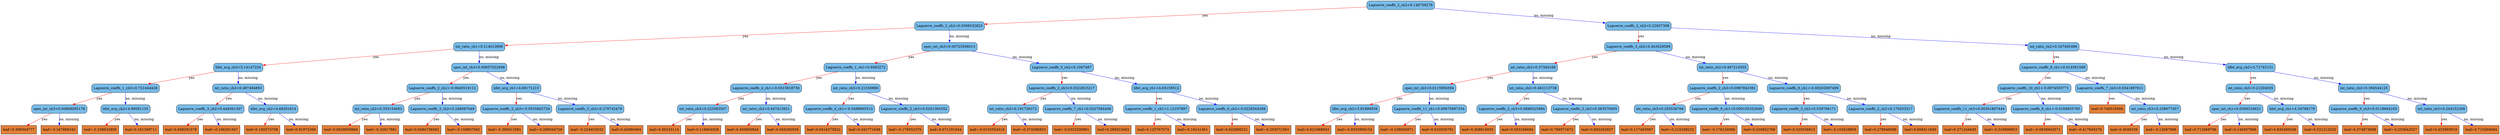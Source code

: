 digraph {
	graph [bb="0,0,8379.8,567",
		rankdir=TB
	];
	node [label="\N"];
	0	[fillcolor="#78bceb",
		height=0.5,
		label="Laguerre_coeffs_2_ch2<0.148759276",
		pos="3787.9,549",
		shape=box,
		style="filled, rounded",
		width=3.1076];
	1	[fillcolor="#78bceb",
		height=0.5,
		label="Laguerre_coeffs_2_ch2<0.0398532823",
		pos="3101.9,460.5",
		shape=box,
		style="filled, rounded",
		width=3.2014];
	0 -> 1	[color="#FF0000",
		label=yes,
		lp="3515.9,504.75",
		pos="e,3217.4,476.07 3675.7,533.86 3553.1,518.4 3357.1,493.68 3228.9,477.51"];
	2	[fillcolor="#78bceb",
		height=0.5,
		label="Laguerre_coeffs_2_ch2<0.22837308",
		pos="5392.9,460.5",
		shape=box,
		style="filled, rounded",
		width=3.0139];
	0 -> 2	[color="#0000FF",
		label="no, missing",
		lp="4766.8,504.75",
		pos="e,5284,467.37 3900.1,541.95 4191.8,526.23 4972.2,484.17 5272.7,467.98"];
	3	[fillcolor="#78bceb",
		height=0.5,
		label="int_ratio_ch1<0.214013606",
		pos="1550.9,372",
		shape=box,
		style="filled, rounded",
		width=2.3264];
	1 -> 3	[color="#FF0000",
		label=yes,
		lp="2474.9,416.25",
		pos="e,1634.8,377.68 2986.2,453.05 2691.7,436.62 1917.2,393.43 1646.2,378.31"];
	4	[fillcolor="#78bceb",
		height=0.5,
		label="spec_int_ch3<0.00723598013",
		pos="3101.9,372",
		shape=box,
		style="filled, rounded",
		width=2.5035];
	1 -> 4	[color="#0000FF",
		label="no, missing",
		lp="3133.8,416.25",
		pos="e,3101.9,390.35 3101.9,442.41 3101.9,430.76 3101.9,415.05 3101.9,401.52"];
	5	[fillcolor="#78bceb",
		height=0.5,
		label="Laguerre_coeffs_3_ch2<0.443429589",
		pos="5392.9,372",
		shape=box,
		style="filled, rounded",
		width=3.1076];
	2 -> 5	[color="#FF0000",
		label=yes,
		lp="5401.9,416.25",
		pos="e,5392.9,390.35 5392.9,442.41 5392.9,430.76 5392.9,415.05 5392.9,401.52"];
	6	[fillcolor="#78bceb",
		height=0.5,
		label="int_ratio_ch2<0.347492486",
		pos="6948.9,372",
		shape=box,
		style="filled, rounded",
		width=2.3264];
	2 -> 6	[color="#0000FF",
		label="no, missing",
		lp="6342.8,416.25",
		pos="e,6865,377.66 5501.7,453.45 5791.6,437.33 6579.6,393.53 6853.5,378.3"];
	7	[fillcolor="#78bceb",
		height=0.5,
		label="lifet_avg_ch3<5.14147234",
		pos="805.88,283.5",
		shape=box,
		style="filled, rounded",
		width=2.2639];
	3 -> 7	[color="#FF0000",
		label=yes,
		lp="1254.9,327.75",
		pos="e,887.6,293.99 1466.9,361.25 1326.4,344.94 1044.9,312.25 898.74,295.28"];
	8	[fillcolor="#78bceb",
		height=0.5,
		label="spec_int_ch3<0.00657022698",
		pos="1550.9,283.5",
		shape=box,
		style="filled, rounded",
		width=2.5035];
	3 -> 8	[color="#0000FF",
		label="no, missing",
		lp="1582.8,327.75",
		pos="e,1550.9,301.85 1550.9,353.91 1550.9,342.26 1550.9,326.55 1550.9,313.02"];
	9	[fillcolor="#78bceb",
		height=0.5,
		label="Laguerre_coeffs_1_ch1<0.9563272",
		pos="2972.9,283.5",
		shape=box,
		style="filled, rounded",
		width=2.9201];
	4 -> 9	[color="#FF0000",
		label=yes,
		lp="3058.9,327.75",
		pos="e,2998.6,301.77 3076.1,353.7 3056.6,340.62 3029.6,322.51 3008.1,308.1"];
	10	[fillcolor="#78bceb",
		height=0.5,
		label="Laguerre_coeffs_5_ch2<0.1067487",
		pos="3463.9,283.5",
		shape=box,
		style="filled, rounded",
		width=2.9201];
	4 -> 10	[color="#0000FF",
		label="no, missing",
		lp="3347.8,327.75",
		pos="e,3390.9,301.95 3174.7,353.6 3234,339.43 3317.8,319.41 3379.9,304.56"];
	15	[fillcolor="#78bceb",
		height=0.5,
		label="Laguerre_coeffs_1_ch3<0.721444428",
		pos="425.88,195",
		shape=box,
		style="filled, rounded",
		width=3.1076];
	7 -> 15	[color="#FF0000",
		label=yes,
		lp="659.88,239.25",
		pos="e,502.52,213.45 729.43,265.1 667.05,250.9 578.86,230.82 513.61,215.97"];
	16	[fillcolor="#78bceb",
		height=0.5,
		label="int_ratio_ch2<0.497484893",
		pos="805.88,195",
		shape=box,
		style="filled, rounded",
		width=2.3264];
	7 -> 16	[color="#0000FF",
		label="no, missing",
		lp="837.75,239.25",
		pos="e,805.88,213.35 805.88,265.41 805.88,253.76 805.88,238.05 805.88,224.52"];
	17	[fillcolor="#78bceb",
		height=0.5,
		label="Laguerre_coeffs_2_ch2<-0.0640519112",
		pos="1478.9,195",
		shape=box,
		style="filled, rounded",
		width=3.2639];
	8 -> 17	[color="#FF0000",
		label=yes,
		lp="1530.9,239.25",
		pos="e,1493.3,213.35 1536.7,265.41 1526.4,253.05 1512.3,236.13 1500.6,222.08"];
	18	[fillcolor="#78bceb",
		height=0.5,
		label="lifet_avg_ch1<4.68171215",
		pos="1725.9,195",
		shape=box,
		style="filled, rounded",
		width=2.2639];
	8 -> 18	[color="#0000FF",
		label="no, missing",
		lp="1686.8,239.25",
		pos="e,1690.6,213.41 1585.9,265.2 1613.1,251.75 1651,232.99 1680.6,218.39"];
	31	[fillcolor="#78bceb",
		height=0.5,
		label="spec_int_ch3<0.00868095178",
		pos="193.88,106.5",
		shape=box,
		style="filled, rounded",
		width=2.5035];
	15 -> 31	[color="#FF0000",
		label=yes,
		lp="339.88,150.75",
		pos="e,240.47,124.87 379.21,176.6 342.32,162.85 290.65,143.58 251.24,128.89"];
	32	[fillcolor="#78bceb",
		height=0.5,
		label="lifet_avg_ch2<4.90091133",
		pos="425.88,106.5",
		shape=box,
		style="filled, rounded",
		width=2.2639];
	15 -> 32	[color="#0000FF",
		label="no, missing",
		lp="457.75,150.75",
		pos="e,425.88,124.85 425.88,176.91 425.88,165.26 425.88,149.55 425.88,136.02"];
	33	[fillcolor="#78bceb",
		height=0.5,
		label="Laguerre_coeffs_3_ch2<0.448361307",
		pos="700.88,106.5",
		shape=box,
		style="filled, rounded",
		width=3.1076];
	16 -> 33	[color="#FF0000",
		label=yes,
		lp="771.88,150.75",
		pos="e,721.83,124.77 784.88,176.7 769.28,163.86 747.8,146.16 730.47,131.88"];
	34	[fillcolor="#78bceb",
		height=0.5,
		label="lifet_avg_ch2<4.68261814",
		pos="911.88,106.5",
		shape=box,
		style="filled, rounded",
		width=2.2639];
	16 -> 34	[color="#0000FF",
		label="no, missing",
		lp="900.75,150.75",
		pos="e,890.72,124.77 827.07,176.7 842.81,163.86 864.5,146.16 882,131.88"];
	63	[fillcolor="#e48038",
		height=0.5,
		label="leaf=0.399304777",
		pos="57.875,18",
		shape=box,
		style=filled,
		width=1.6076];
	31 -> 63	[color="#FF0000",
		label=yes,
		lp="147.88,62.25",
		pos="e,85.023,36.267 166.68,88.203 146.02,75.062 117.38,56.846 94.67,42.403"];
	64	[fillcolor="#e48038",
		height=0.5,
		label="leaf=-0.247869343",
		pos="193.88,18",
		shape=box,
		style=filled,
		width=1.6701];
	31 -> 64	[color="#0000FF",
		label="no, missing",
		lp="225.75,62.25",
		pos="e,193.88,36.35 193.88,88.41 193.88,76.758 193.88,61.047 193.88,47.519"];
	65	[fillcolor="#e48038",
		height=0.5,
		label="leaf=-0.338633895",
		pos="331.88,18",
		shape=box,
		style=filled,
		width=1.6701];
	32 -> 65	[color="#FF0000",
		label=yes,
		lp="396.88,62.25",
		pos="e,350.73,36.35 407.3,88.41 393.49,75.698 374.43,58.157 358.92,43.889"];
	66	[fillcolor="#e48038",
		height=0.5,
		label="leaf=0.161369711",
		pos="467.88,18",
		shape=box,
		style=filled,
		width=1.6076];
	32 -> 66	[color="#0000FF",
		label="no, missing",
		lp="482.75,62.25",
		pos="e,459.45,36.35 434.17,88.41 439.95,76.522 447.77,60.41 454.42,46.702"];
	67	[fillcolor="#e48038",
		height=0.5,
		label="leaf=0.658291578",
		pos="601.88,18",
		shape=box,
		style=filled,
		width=1.6076];
	33 -> 67	[color="#FF0000",
		label=yes,
		lp="669.88,62.25",
		pos="e,621.73,36.35 681.32,88.41 666.77,75.698 646.69,58.157 630.36,43.889"];
	68	[fillcolor="#e48038",
		height=0.5,
		label="leaf=-0.106201567",
		pos="737.88,18",
		shape=box,
		style=filled,
		width=1.6701];
	33 -> 68	[color="#0000FF",
		label="no, missing",
		lp="754.75,62.25",
		pos="e,730.45,36.35 708.19,88.41 713.27,76.522 720.16,60.41 726.03,46.702"];
	69	[fillcolor="#e48038",
		height=0.5,
		label="leaf=0.100373708",
		pos="873.88,18",
		shape=box,
		style=filled,
		width=1.6076];
	34 -> 69	[color="#FF0000",
		label=yes,
		lp="905.88,62.25",
		pos="e,881.5,36.35 904.37,88.41 899.14,76.522 892.07,60.41 886.04,46.702"];
	70	[fillcolor="#e48038",
		height=0.5,
		label="leaf=0.91972369",
		pos="1003.9,18",
		shape=box,
		style=filled,
		width=1.5139];
	34 -> 70	[color="#0000FF",
		label="no, missing",
		lp="998.75,62.25",
		pos="e,985.42,36.35 930.05,88.41 943.57,75.698 962.23,58.157 977.4,43.889"];
	35	[fillcolor="#78bceb",
		height=0.5,
		label="int_ratio_ch2<0.355154663",
		pos="1264.9,106.5",
		shape=box,
		style="filled, rounded",
		width=2.3264];
	17 -> 35	[color="#FF0000",
		label=yes,
		lp="1400.9,150.75",
		pos="e,1307.9,124.87 1435.8,176.6 1401.9,162.9 1354.5,143.75 1318.3,129.08"];
	36	[fillcolor="#78bceb",
		height=0.5,
		label="Laguerre_coeffs_3_ch2<0.248087049",
		pos="1478.9,106.5",
		shape=box,
		style="filled, rounded",
		width=3.1076];
	17 -> 36	[color="#0000FF",
		label="no, missing",
		lp="1510.8,150.75",
		pos="e,1478.9,124.85 1478.9,176.91 1478.9,165.26 1478.9,149.55 1478.9,136.02"];
	37	[fillcolor="#78bceb",
		height=0.5,
		label="Laguerre_coeffs_2_ch3<-0.0535802729",
		pos="1725.9,106.5",
		shape=box,
		style="filled, rounded",
		width=3.2639];
	18 -> 37	[color="#FF0000",
		label=yes,
		lp="1734.9,150.75",
		pos="e,1725.9,124.85 1725.9,176.91 1725.9,165.26 1725.9,149.55 1725.9,136.02"];
	38	[fillcolor="#78bceb",
		height=0.5,
		label="Laguerre_coeffs_3_ch3<0.279742479",
		pos="1972.9,106.5",
		shape=box,
		style="filled, rounded",
		width=3.1076];
	18 -> 38	[color="#0000FF",
		label="no, missing",
		lp="1903.8,150.75",
		pos="e,1923.3,124.87 1775.6,176.6 1815.1,162.76 1870.5,143.34 1912.6,128.61"];
	71	[fillcolor="#e48038",
		height=0.5,
		label="leaf=0.0629659966",
		pos="1137.9,18",
		shape=box,
		style=filled,
		width=1.7014];
	35 -> 71	[color="#FF0000",
		label=yes,
		lp="1221.9,62.25",
		pos="e,1163.2,36.267 1239.5,88.203 1220.3,75.12 1193.7,57.01 1172.5,42.597"];
	72	[fillcolor="#e48038",
		height=0.5,
		label="leaf=-0.32917881",
		pos="1273.9,18",
		shape=box,
		style=filled,
		width=1.5764];
	35 -> 72	[color="#0000FF",
		label="no, missing",
		lp="1302.8,62.25",
		pos="e,1272.1,36.35 1266.7,88.41 1267.9,76.758 1269.5,61.047 1270.9,47.519"];
	73	[fillcolor="#e48038",
		height=0.5,
		label="leaf=0.0484736562",
		pos="1409.9,18",
		shape=box,
		style=filled,
		width=1.7014];
	36 -> 73	[color="#FF0000",
		label=yes,
		lp="1459.9,62.25",
		pos="e,1423.7,36.35 1465.2,88.41 1455.4,76.051 1441.9,59.127 1430.7,45.085"];
	74	[fillcolor="#e48038",
		height=0.5,
		label="leaf=-0.159807682",
		pos="1548.9,18",
		shape=box,
		style=filled,
		width=1.6701];
	36 -> 74	[color="#0000FF",
		label="no, missing",
		lp="1552.8,62.25",
		pos="e,1534.8,36.35 1492.7,88.41 1502.7,76.051 1516.4,59.127 1527.8,45.085"];
	75	[fillcolor="#e48038",
		height=0.5,
		label="leaf=-0.395613581",
		pos="1686.9,18",
		shape=box,
		style=filled,
		width=1.6701];
	37 -> 75	[color="#FF0000",
		label=yes,
		lp="1718.9,62.25",
		pos="e,1694.7,36.35 1718.2,88.41 1712.8,76.522 1705.5,60.41 1699.4,46.702"];
	76	[fillcolor="#e48038",
		height=0.5,
		label="leaf=-0.289564729",
		pos="1824.9,18",
		shape=box,
		style=filled,
		width=1.6701];
	37 -> 76	[color="#0000FF",
		label="no, missing",
		lp="1816.8,62.25",
		pos="e,1805,36.35 1745.4,88.41 1760,75.698 1780.1,58.157 1796.4,43.889"];
	77	[fillcolor="#e48038",
		height=0.5,
		label="leaf=-0.224453032",
		pos="1962.9,18",
		shape=box,
		style=filled,
		width=1.6701];
	38 -> 77	[color="#FF0000",
		label=yes,
		lp="1977.9,62.25",
		pos="e,1964.9,36.35 1970.9,88.41 1969.6,76.758 1967.7,61.047 1966.2,47.519"];
	78	[fillcolor="#e48038",
		height=0.5,
		label="leaf=0.40980494",
		pos="2095.9,18",
		shape=box,
		style=filled,
		width=1.5139];
	38 -> 78	[color="#0000FF",
		label="no, missing",
		lp="2077.8,62.25",
		pos="e,2071.3,36.267 1997.5,88.203 2016,75.179 2041.6,57.173 2062,42.792"];
	19	[fillcolor="#78bceb",
		height=0.5,
		label="Laguerre_coeffs_4_ch1<-0.0315918736",
		pos="2579.9,195",
		shape=box,
		style="filled, rounded",
		width=3.2639];
	9 -> 19	[color="#FF0000",
		label=yes,
		lp="2820.9,239.25",
		pos="e,2659.1,213.45 2893.8,265.1 2829.2,250.87 2737.7,230.74 2670.2,215.88"];
	20	[fillcolor="#78bceb",
		height=0.5,
		label="int_ratio_ch3<0.21530886",
		pos="2972.9,195",
		shape=box,
		style="filled, rounded",
		width=2.2326];
	9 -> 20	[color="#0000FF",
		label="no, missing",
		lp="3004.8,239.25",
		pos="e,2972.9,213.35 2972.9,265.41 2972.9,253.76 2972.9,238.05 2972.9,224.52"];
	21	[fillcolor="#78bceb",
		height=0.5,
		label="Laguerre_coeffs_2_ch3<0.0322815217",
		pos="3463.9,195",
		shape=box,
		style="filled, rounded",
		width=3.2014];
	10 -> 21	[color="#FF0000",
		label=yes,
		lp="3472.9,239.25",
		pos="e,3463.9,213.35 3463.9,265.41 3463.9,253.76 3463.9,238.05 3463.9,224.52"];
	22	[fillcolor="#78bceb",
		height=0.5,
		label="lifet_avg_ch1<4.65159512",
		pos="3873.9,195",
		shape=box,
		style="filled, rounded",
		width=2.2639];
	10 -> 22	[color="#0000FF",
		label="no, missing",
		lp="3737.8,239.25",
		pos="e,3791.9,213.3 3546.4,265.1 3614.2,250.79 3710.2,230.53 3780.8,215.64"];
	39	[fillcolor="#78bceb",
		height=0.5,
		label="int_ratio_ch3<0.223563507",
		pos="2352.9,106.5",
		shape=box,
		style="filled, rounded",
		width=2.3264];
	19 -> 39	[color="#FF0000",
		label=yes,
		lp="2495.9,150.75",
		pos="e,2398.5,124.87 2534.2,176.6 2498.1,162.85 2447.6,143.58 2409,128.89"];
	40	[fillcolor="#78bceb",
		height=0.5,
		label="int_ratio_ch2<0.447413921",
		pos="2579.9,106.5",
		shape=box,
		style="filled, rounded",
		width=2.3264];
	19 -> 40	[color="#0000FF",
		label="no, missing",
		lp="2611.8,150.75",
		pos="e,2579.9,124.85 2579.9,176.91 2579.9,165.26 2579.9,149.55 2579.9,136.02"];
	41	[fillcolor="#78bceb",
		height=0.5,
		label="Laguerre_coeffs_4_ch1<-0.0488895513",
		pos="2846.9,106.5",
		shape=box,
		style="filled, rounded",
		width=3.2639];
	20 -> 41	[color="#FF0000",
		label=yes,
		lp="2930.9,150.75",
		pos="e,2872,124.77 2947.7,176.7 2928.6,163.62 2902.2,145.51 2881.2,131.1"];
	42	[fillcolor="#78bceb",
		height=0.5,
		label="Laguerre_coeffs_2_ch3<0.0201365352",
		pos="3097.9,106.5",
		shape=box,
		style="filled, rounded",
		width=3.2014];
	20 -> 42	[color="#0000FF",
		label="no, missing",
		lp="3078.8,150.75",
		pos="e,3072.9,124.77 2997.9,176.7 3016.7,163.68 3042.7,145.67 3063.5,131.29"];
	79	[fillcolor="#e48038",
		height=0.5,
		label="leaf=0.56233114",
		pos="2222.9,18",
		shape=box,
		style=filled,
		width=1.5139];
	39 -> 79	[color="#FF0000",
		label=yes,
		lp="2308.9,62.25",
		pos="e,2248.8,36.267 2326.9,88.203 2307.2,75.12 2280,57.01 2258.3,42.597"];
	80	[fillcolor="#e48038",
		height=0.5,
		label="leaf=0.118604928",
		pos="2352.9,18",
		shape=box,
		style=filled,
		width=1.6076];
	39 -> 80	[color="#0000FF",
		label="no, missing",
		lp="2384.8,62.25",
		pos="e,2352.9,36.35 2352.9,88.41 2352.9,76.758 2352.9,61.047 2352.9,47.519"];
	81	[fillcolor="#e48038",
		height=0.5,
		label="leaf=0.450850844",
		pos="2486.9,18",
		shape=box,
		style=filled,
		width=1.6076];
	40 -> 81	[color="#FF0000",
		label=yes,
		lp="2550.9,62.25",
		pos="e,2505.5,36.35 2561.5,88.41 2547.8,75.698 2529,58.157 2513.6,43.889"];
	82	[fillcolor="#e48038",
		height=0.5,
		label="leaf=0.659292936",
		pos="2620.9,18",
		shape=box,
		style=filled,
		width=1.6076];
	40 -> 82	[color="#0000FF",
		label="no, missing",
		lp="2636.8,62.25",
		pos="e,2612.7,36.35 2588,88.41 2593.6,76.522 2601.2,60.41 2607.7,46.702"];
	83	[fillcolor="#e48038",
		height=0.5,
		label="leaf=0.0416275822",
		pos="2757.9,18",
		shape=box,
		style=filled,
		width=1.7014];
	41 -> 83	[color="#FF0000",
		label=yes,
		lp="2819.9,62.25",
		pos="e,2775.7,36.35 2829.3,88.41 2816.3,75.816 2798.5,58.481 2783.9,44.286"];
	84	[fillcolor="#e48038",
		height=0.5,
		label="leaf=0.342771649",
		pos="2894.9,18",
		shape=box,
		style=filled,
		width=1.6076];
	41 -> 84	[color="#0000FF",
		label="no, missing",
		lp="2907.8,62.25",
		pos="e,2885.2,36.35 2856.4,88.41 2863,76.405 2872.1,60.091 2879.7,46.295"];
	85	[fillcolor="#e48038",
		height=0.5,
		label="leaf=-0.179552376",
		pos="3030.9,18",
		shape=box,
		style=filled,
		width=1.6701];
	42 -> 85	[color="#FF0000",
		label=yes,
		lp="3079.9,62.25",
		pos="e,3044.3,36.35 3084.6,88.41 3075.1,76.051 3062,59.127 3051.1,45.085"];
	86	[fillcolor="#e48038",
		height=0.5,
		label="leaf=0.071181044",
		pos="3166.9,18",
		shape=box,
		style=filled,
		width=1.6076];
	42 -> 86	[color="#0000FF",
		label="no, missing",
		lp="3170.8,62.25",
		pos="e,3153,36.35 3111.5,88.41 3121.4,76.051 3134.9,59.127 3146.1,45.085"];
	43	[fillcolor="#78bceb",
		height=0.5,
		label="int_ratio_ch3<0.191726372",
		pos="3388.9,106.5",
		shape=box,
		style="filled, rounded",
		width=2.3264];
	21 -> 43	[color="#FF0000",
		label=yes,
		lp="3442.9,150.75",
		pos="e,3403.9,124.85 3449.1,176.91 3438.2,164.43 3423.4,147.3 3411.1,133.18"];
	44	[fillcolor="#78bceb",
		height=0.5,
		label="Laguerre_coeffs_7_ch1<0.0327584408",
		pos="3605.9,106.5",
		shape=box,
		style="filled, rounded",
		width=3.2014];
	21 -> 44	[color="#0000FF",
		label="no, missing",
		lp="3579.8,150.75",
		pos="e,3577.5,124.77 3492.3,176.7 3513.9,163.5 3544,145.18 3567.8,130.71"];
	45	[fillcolor="#78bceb",
		height=0.5,
		label="Laguerre_coeffs_1_ch1<1.12107897",
		pos="3873.9,106.5",
		shape=box,
		style="filled, rounded",
		width=3.0139];
	22 -> 45	[color="#FF0000",
		label=yes,
		lp="3882.9,150.75",
		pos="e,3873.9,124.85 3873.9,176.91 3873.9,165.26 3873.9,149.55 3873.9,136.02"];
	46	[fillcolor="#78bceb",
		height=0.5,
		label="Laguerre_coeffs_6_ch2<-0.0228264388",
		pos="4128.9,106.5",
		shape=box,
		style="filled, rounded",
		width=3.2639];
	22 -> 46	[color="#0000FF",
		label="no, missing",
		lp="4056.8,150.75",
		pos="e,4077.7,124.87 3925.2,176.6 3966.1,162.73 4023.5,143.25 4066.9,128.51"];
	87	[fillcolor="#e48038",
		height=0.5,
		label="leaf=-0.0103554316",
		pos="3305.9,18",
		shape=box,
		style=filled,
		width=1.7639];
	43 -> 87	[color="#FF0000",
		label=yes,
		lp="3363.9,62.25",
		pos="e,3322.5,36.35 3372.5,88.41 3360.4,75.816 3343.8,58.481 3330.1,44.286"];
	88	[fillcolor="#e48038",
		height=0.5,
		label="leaf=-0.274386853",
		pos="3447.9,18",
		shape=box,
		style=filled,
		width=1.6701];
	43 -> 88	[color="#0000FF",
		label="no, missing",
		lp="3455.8,62.25",
		pos="e,3436,36.35 3400.5,88.41 3408.9,76.169 3420.3,59.449 3429.8,45.487"];
	89	[fillcolor="#e48038",
		height=0.5,
		label="leaf=-0.0333200991",
		pos="3589.9,18",
		shape=box,
		style=filled,
		width=1.7639];
	44 -> 89	[color="#FF0000",
		label=yes,
		lp="3608.9,62.25",
		pos="e,3593.1,36.35 3602.7,88.41 3600.6,76.758 3597.7,61.047 3595.2,47.519"];
	90	[fillcolor="#e48038",
		height=0.5,
		label="leaf=0.289523482",
		pos="3728.9,18",
		shape=box,
		style=filled,
		width=1.6076];
	44 -> 90	[color="#0000FF",
		label="no, missing",
		lp="3710.8,62.25",
		pos="e,3704.3,36.267 3630.5,88.203 3649,75.179 3674.6,57.173 3695,42.792"];
	91	[fillcolor="#e48038",
		height=0.5,
		label="leaf=0.125767574",
		pos="3862.9,18",
		shape=box,
		style=filled,
		width=1.6076];
	45 -> 91	[color="#FF0000",
		label=yes,
		lp="3878.9,62.25",
		pos="e,3865.1,36.35 3871.7,88.41 3870.2,76.758 3868.2,61.047 3866.5,47.519"];
	92	[fillcolor="#e48038",
		height=0.5,
		label="leaf=-0.19141461",
		pos="3995.9,18",
		shape=box,
		style=filled,
		width=1.5764];
	45 -> 92	[color="#0000FF",
		label="no, missing",
		lp="3977.8,62.25",
		pos="e,3971.5,36.267 3898.3,88.203 3916.6,75.179 3942,57.173 3962.3,42.792"];
	93	[fillcolor="#e48038",
		height=0.5,
		label="leaf=0.622889221",
		pos="4128.9,18",
		shape=box,
		style=filled,
		width=1.6076];
	46 -> 93	[color="#FF0000",
		label=yes,
		lp="4137.9,62.25",
		pos="e,4128.9,36.35 4128.9,88.41 4128.9,76.758 4128.9,61.047 4128.9,47.519"];
	94	[fillcolor="#e48038",
		height=0.5,
		label="leaf=-0.203572363",
		pos="4264.9,18",
		shape=box,
		style=filled,
		width=1.6701];
	46 -> 94	[color="#0000FF",
		label="no, missing",
		lp="4241.8,62.25",
		pos="e,4237.7,36.267 4156.1,88.203 4176.7,75.062 4205.4,56.846 4228.1,42.403"];
	11	[fillcolor="#78bceb",
		height=0.5,
		label="int_ratio_ch2<0.37304166",
		pos="5113.9,283.5",
		shape=box,
		style="filled, rounded",
		width=2.2326];
	5 -> 11	[color="#FF0000",
		label=yes,
		lp="5287.9,327.75",
		pos="e,5169.9,301.87 5336.8,353.6 5291.7,339.64 5228.4,320.01 5180.7,305.23"];
	12	[fillcolor="#78bceb",
		height=0.5,
		label="int_ratio_ch2<0.467214555",
		pos="5754.9,283.5",
		shape=box,
		style="filled, rounded",
		width=2.3264];
	5 -> 12	[color="#0000FF",
		label="no, missing",
		lp="5638.8,327.75",
		pos="e,5681.9,301.95 5465.7,353.6 5525,339.43 5608.8,319.41 5670.9,304.56"];
	13	[fillcolor="#78bceb",
		height=0.5,
		label="Laguerre_coeffs_9_ch1<0.014581589",
		pos="6948.9,283.5",
		shape=box,
		style="filled, rounded",
		width=3.1076];
	6 -> 13	[color="#FF0000",
		label=yes,
		lp="6957.9,327.75",
		pos="e,6948.9,301.85 6948.9,353.91 6948.9,342.26 6948.9,326.55 6948.9,313.02"];
	14	[fillcolor="#78bceb",
		height=0.5,
		label="lifet_avg_ch2<3.71743131",
		pos="7572.9,283.5",
		shape=box,
		style="filled, rounded",
		width=2.2639];
	6 -> 14	[color="#0000FF",
		label="no, missing",
		lp="7348.8,327.75",
		pos="e,7491,295.84 7033,359.33 7149.5,343.19 7359.1,314.14 7480,297.38"];
	23	[fillcolor="#78bceb",
		height=0.5,
		label="spec_int_ch3<0.0115956394",
		pos="4776.9,195",
		shape=box,
		style="filled, rounded",
		width=2.4097];
	11 -> 23	[color="#FF0000",
		label=yes,
		lp="4984.9,239.25",
		pos="e,4844.8,213.45 5046.1,265.1 4991.1,250.99 4913.5,231.07 4855.8,216.25"];
	24	[fillcolor="#78bceb",
		height=0.5,
		label="int_ratio_ch2<0.462113738",
		pos="5113.9,195",
		shape=box,
		style="filled, rounded",
		width=2.3264];
	11 -> 24	[color="#0000FF",
		label="no, missing",
		lp="5145.8,239.25",
		pos="e,5113.9,213.35 5113.9,265.41 5113.9,253.76 5113.9,238.05 5113.9,224.52"];
	25	[fillcolor="#78bceb",
		height=0.5,
		label="Laguerre_coeffs_2_ch3<0.0987842381",
		pos="5754.9,195",
		shape=box,
		style="filled, rounded",
		width=3.2014];
	12 -> 25	[color="#FF0000",
		label=yes,
		lp="5763.9,239.25",
		pos="e,5754.9,213.35 5754.9,265.41 5754.9,253.76 5754.9,238.05 5754.9,224.52"];
	26	[fillcolor="#78bceb",
		height=0.5,
		label="Laguerre_coeffs_8_ch1<-0.00202067499",
		pos="6049.9,195",
		shape=box,
		style="filled, rounded",
		width=3.3576];
	12 -> 26	[color="#0000FF",
		label="no, missing",
		lp="5960.8,239.25",
		pos="e,5990.4,213.45 5814.2,265.1 5861.9,251.1 5929.1,231.4 5979.6,216.62"];
	47	[fillcolor="#78bceb",
		height=0.5,
		label="lifet_avg_ch2<3.81888938",
		pos="4539.9,106.5",
		shape=box,
		style="filled, rounded",
		width=2.2639];
	23 -> 47	[color="#FF0000",
		label=yes,
		lp="4688.9,150.75",
		pos="e,4587.5,124.87 4729.2,176.6 4691.4,162.82 4638.5,143.5 4598.2,128.79"];
	48	[fillcolor="#78bceb",
		height=0.5,
		label="Laguerre_coeffs_11_ch1<0.00675897254",
		pos="4776.9,106.5",
		shape=box,
		style="filled, rounded",
		width=3.3889];
	23 -> 48	[color="#0000FF",
		label="no, missing",
		lp="4808.8,150.75",
		pos="e,4776.9,124.85 4776.9,176.91 4776.9,165.26 4776.9,149.55 4776.9,136.02"];
	49	[fillcolor="#78bceb",
		height=0.5,
		label="Laguerre_coeffs_2_ch3<0.0886525884",
		pos="5062.9,106.5",
		shape=box,
		style="filled, rounded",
		width=3.2014];
	24 -> 49	[color="#FF0000",
		label=yes,
		lp="5102.9,150.75",
		pos="e,5073.1,124.85 5103.8,176.91 5096.7,164.79 5086.9,148.27 5078.7,134.39"];
	50	[fillcolor="#78bceb",
		height=0.5,
		label="Laguerre_coeffs_3_ch2<0.363570005",
		pos="5307.9,106.5",
		shape=box,
		style="filled, rounded",
		width=3.1076];
	24 -> 50	[color="#0000FF",
		label="no, missing",
		lp="5260.8,150.75",
		pos="e,5268.8,124.91 5152.7,176.7 5183.1,163.13 5225.7,144.16 5258.5,129.51"];
	95	[fillcolor="#e48038",
		height=0.5,
		label="leaf=0.621688843",
		pos="4400.9,18",
		shape=box,
		style=filled,
		width=1.6076];
	47 -> 95	[color="#FF0000",
		label=yes,
		lp="4491.9,62.25",
		pos="e,4428.6,36.267 4512.1,88.203 4490.9,75.003 4461.4,56.683 4438.2,42.209"];
	96	[fillcolor="#e48038",
		height=0.5,
		label="leaf=-0.0333900154",
		pos="4539.9,18",
		shape=box,
		style=filled,
		width=1.7639];
	47 -> 96	[color="#0000FF",
		label="no, missing",
		lp="4571.8,62.25",
		pos="e,4539.9,36.35 4539.9,88.41 4539.9,76.758 4539.9,61.047 4539.9,47.519"];
	97	[fillcolor="#e48038",
		height=0.5,
		label="leaf=-0.238094971",
		pos="4681.9,18",
		shape=box,
		style=filled,
		width=1.6701];
	48 -> 97	[color="#FF0000",
		label=yes,
		lp="4747.9,62.25",
		pos="e,4700.9,36.35 4758.1,88.41 4744.1,75.698 4724.9,58.157 4709.2,43.889"];
	98	[fillcolor="#e48038",
		height=0.5,
		label="leaf=0.532930791",
		pos="4817.9,18",
		shape=box,
		style=filled,
		width=1.6076];
	48 -> 98	[color="#0000FF",
		label="no, missing",
		lp="4833.8,62.25",
		pos="e,4809.7,36.35 4785,88.41 4790.6,76.522 4798.2,60.41 4804.7,46.702"];
	99	[fillcolor="#e48038",
		height=0.5,
		label="leaf=0.308810055",
		pos="4951.9,18",
		shape=box,
		style=filled,
		width=1.6076];
	49 -> 99	[color="#FF0000",
		label=yes,
		lp="5026.9,62.25",
		pos="e,4974,36.267 5040.7,88.203 5024.1,75.297 5001.3,57.498 4982.9,43.183"];
	100	[fillcolor="#e48038",
		height=0.5,
		label="leaf=0.553346694",
		pos="5085.9,18",
		shape=box,
		style=filled,
		width=1.6076];
	49 -> 100	[color="#0000FF",
		label="no, missing",
		lp="5108.8,62.25",
		pos="e,5081.3,36.35 5067.4,88.41 5070.5,76.64 5074.8,60.729 5078.4,47.11"];
	101	[fillcolor="#e48038",
		height=0.5,
		label="leaf=0.796571672",
		pos="5219.9,18",
		shape=box,
		style=filled,
		width=1.6076];
	50 -> 101	[color="#FF0000",
		label=yes,
		lp="5280.9,62.25",
		pos="e,5237.5,36.35 5290.5,88.41 5277.7,75.816 5260,58.481 5245.6,44.286"];
	102	[fillcolor="#e48038",
		height=0.5,
		label="leaf=0.602263927",
		pos="5353.9,18",
		shape=box,
		style=filled,
		width=1.6076];
	50 -> 102	[color="#0000FF",
		label="no, missing",
		lp="5367.8,62.25",
		pos="e,5344.6,36.35 5317,88.41 5323.3,76.405 5332,60.091 5339.4,46.295"];
	51	[fillcolor="#78bceb",
		height=0.5,
		label="int_ratio_ch3<0.205536768",
		pos="5560.9,106.5",
		shape=box,
		style="filled, rounded",
		width=2.3264];
	25 -> 51	[color="#FF0000",
		label=yes,
		lp="5684.9,150.75",
		pos="e,5599.9,124.91 5716.1,176.7 5685.7,163.13 5643.1,144.16 5610.2,129.51"];
	52	[fillcolor="#78bceb",
		height=0.5,
		label="Laguerre_coeffs_9_ch1<0.000105352949",
		pos="5784.9,106.5",
		shape=box,
		style="filled, rounded",
		width=3.3889];
	25 -> 52	[color="#0000FF",
		label="no, missing",
		lp="5804.8,150.75",
		pos="e,5778.9,124.85 5760.8,176.91 5764.9,165.14 5770.4,149.23 5775.1,135.61"];
	53	[fillcolor="#78bceb",
		height=0.5,
		label="Laguerre_coeffs_3_ch2<0.539706171",
		pos="6049.9,106.5",
		shape=box,
		style="filled, rounded",
		width=3.1076];
	26 -> 53	[color="#FF0000",
		label=yes,
		lp="6058.9,150.75",
		pos="e,6049.9,124.85 6049.9,176.91 6049.9,165.26 6049.9,149.55 6049.9,136.02"];
	54	[fillcolor="#78bceb",
		height=0.5,
		label="Laguerre_coeffs_2_ch2<0.179203317",
		pos="6303.9,106.5",
		shape=box,
		style="filled, rounded",
		width=3.1076];
	26 -> 54	[color="#0000FF",
		label="no, missing",
		lp="6231.8,150.75",
		pos="e,6252.9,124.87 6101,176.6 6141.7,162.73 6198.9,143.25 6242.2,128.51"];
	103	[fillcolor="#e48038",
		height=0.5,
		label="leaf=0.117405087",
		pos="5487.9,18",
		shape=box,
		style=filled,
		width=1.6076];
	51 -> 103	[color="#FF0000",
		label=yes,
		lp="5540.9,62.25",
		pos="e,5502.5,36.35 5546.5,88.41 5536,76.051 5521.7,59.127 5509.9,45.085"];
	104	[fillcolor="#e48038",
		height=0.5,
		label="leaf=-0.215208232",
		pos="5623.9,18",
		shape=box,
		style=filled,
		width=1.6701];
	51 -> 104	[color="#0000FF",
		label="no, missing",
		lp="5630.8,62.25",
		pos="e,5611.2,36.35 5573.3,88.41 5582.2,76.169 5594.4,59.449 5604.6,45.487"];
	105	[fillcolor="#e48038",
		height=0.5,
		label="leaf=-0.178154066",
		pos="5761.9,18",
		shape=box,
		style=filled,
		width=1.6701];
	52 -> 105	[color="#FF0000",
		label=yes,
		lp="5784.9,62.25",
		pos="e,5766.5,36.35 5780.3,88.41 5777.2,76.64 5773,60.729 5769.3,47.11"];
	106	[fillcolor="#e48038",
		height=0.5,
		label="leaf=0.230852768",
		pos="5897.9,18",
		shape=box,
		style=filled,
		width=1.6076];
	52 -> 106	[color="#0000FF",
		label="no, missing",
		lp="5883.8,62.25",
		pos="e,5875.3,36.267 5807.5,88.203 5824.3,75.297 5847.6,57.498 5866.3,43.183"];
	107	[fillcolor="#e48038",
		height=0.5,
		label="leaf=0.325036615",
		pos="6031.9,18",
		shape=box,
		style=filled,
		width=1.6076];
	53 -> 107	[color="#FF0000",
		label=yes,
		lp="6051.9,62.25",
		pos="e,6035.5,36.35 6046.3,88.41 6043.9,76.758 6040.6,61.047 6037.8,47.519"];
	108	[fillcolor="#e48038",
		height=0.5,
		label="leaf=-0.103628859",
		pos="6167.9,18",
		shape=box,
		style=filled,
		width=1.6701];
	53 -> 108	[color="#0000FF",
		label="no, missing",
		lp="6151.8,62.25",
		pos="e,6144.3,36.267 6073.5,88.203 6091.2,75.238 6115.6,57.336 6135.2,42.988"];
	109	[fillcolor="#e48038",
		height=0.5,
		label="leaf=0.279946089",
		pos="6303.9,18",
		shape=box,
		style=filled,
		width=1.6076];
	54 -> 109	[color="#FF0000",
		label=yes,
		lp="6312.9,62.25",
		pos="e,6303.9,36.35 6303.9,88.41 6303.9,76.758 6303.9,61.047 6303.9,47.519"];
	110	[fillcolor="#e48038",
		height=0.5,
		label="leaf=0.608411849",
		pos="6437.9,18",
		shape=box,
		style=filled,
		width=1.6076];
	54 -> 110	[color="#0000FF",
		label="no, missing",
		lp="6415.8,62.25",
		pos="e,6411.1,36.267 6330.7,88.203 6351,75.062 6379.2,56.846 6401.6,42.403"];
	27	[fillcolor="#78bceb",
		height=0.5,
		label="Laguerre_coeffs_10_ch1<-0.0074503771",
		pos="6822.9,195",
		shape=box,
		style="filled, rounded",
		width=3.3576];
	13 -> 27	[color="#FF0000",
		label=yes,
		lp="6906.9,239.25",
		pos="e,6848,213.27 6923.7,265.2 6904.6,252.12 6878.2,234.01 6857.2,219.6"];
	28	[fillcolor="#78bceb",
		height=0.5,
		label="Laguerre_coeffs_7_ch3<0.0341897011",
		pos="7076.9,195",
		shape=box,
		style="filled, rounded",
		width=3.2014];
	13 -> 28	[color="#0000FF",
		label="no, missing",
		lp="7056.8,239.25",
		pos="e,7051.3,213.27 6974.5,265.2 6993.8,252.12 7020.6,234.01 7042,219.6"];
	29	[fillcolor="#78bceb",
		height=0.5,
		label="int_ratio_ch3<0.21204035",
		pos="7572.9,195",
		shape=box,
		style="filled, rounded",
		width=2.2326];
	14 -> 29	[color="#FF0000",
		label=yes,
		lp="7581.9,239.25",
		pos="e,7572.9,213.35 7572.9,265.41 7572.9,253.76 7572.9,238.05 7572.9,224.52"];
	30	[fillcolor="#78bceb",
		height=0.5,
		label="int_ratio_ch2<0.394544125",
		pos="7942.9,195",
		shape=box,
		style="filled, rounded",
		width=2.3264];
	14 -> 30	[color="#0000FF",
		label="no, missing",
		lp="7823.8,239.25",
		pos="e,7868.2,213.45 7647.3,265.1 7707.9,250.93 7793.6,230.91 7857.1,216.06"];
	55	[fillcolor="#78bceb",
		height=0.5,
		label="Laguerre_coeffs_11_ch3<0.00301807444",
		pos="6602.9,106.5",
		shape=box,
		style="filled, rounded",
		width=3.3889];
	27 -> 55	[color="#FF0000",
		label=yes,
		lp="6741.9,150.75",
		pos="e,6647.1,124.87 6778.6,176.6 6743.8,162.9 6695.1,143.75 6657.8,129.08"];
	56	[fillcolor="#78bceb",
		height=0.5,
		label="Laguerre_coeffs_8_ch1<-0.0169855785",
		pos="6860.9,106.5",
		shape=box,
		style="filled, rounded",
		width=3.2639];
	27 -> 56	[color="#0000FF",
		label="no, missing",
		lp="6877.8,150.75",
		pos="e,6853.3,124.85 6830.4,176.91 6835.6,165.02 6842.7,148.91 6848.7,135.2"];
	57	[fillcolor="#e48038",
		height=0.5,
		label="leaf=0.746519566",
		pos="7064.9,106.5",
		shape=box,
		style=filled,
		width=1.6076];
	28 -> 57	[color="#FF0000",
		label=yes,
		lp="7081.9,150.75",
		pos="e,7067.3,124.85 7074.5,176.91 7072.9,165.26 7070.7,149.55 7068.8,136.02"];
	58	[fillcolor="#78bceb",
		height=0.5,
		label="int_ratio_ch3<0.238677457",
		pos="7224.9,106.5",
		shape=box,
		style="filled, rounded",
		width=2.3264];
	28 -> 58	[color="#0000FF",
		label="no, missing",
		lp="7196.8,150.75",
		pos="e,7195.1,124.91 7106.5,176.7 7129.1,163.49 7160.5,145.14 7185.3,130.66"];
	111	[fillcolor="#e48038",
		height=0.5,
		label="leaf=0.271244645",
		pos="6571.9,18",
		shape=box,
		style=filled,
		width=1.6076];
	55 -> 111	[color="#FF0000",
		label=yes,
		lp="6599.9,62.25",
		pos="e,6578.1,36.35 6596.8,88.41 6592.5,76.64 6586.8,60.729 6581.9,47.11"];
	112	[fillcolor="#e48038",
		height=0.5,
		label="leaf=-0.316806853",
		pos="6707.9,18",
		shape=box,
		style=filled,
		width=1.6701];
	55 -> 112	[color="#0000FF",
		label="no, missing",
		lp="6696.8,62.25",
		pos="e,6686.9,36.267 6623.9,88.203 6639.5,75.356 6660.9,57.661 6678.3,43.38"];
	113	[fillcolor="#e48038",
		height=0.5,
		label="leaf=-0.0838943571",
		pos="6849.9,18",
		shape=box,
		style=filled,
		width=1.7639];
	56 -> 113	[color="#FF0000",
		label=yes,
		lp="6865.9,62.25",
		pos="e,6852.1,36.35 6858.7,88.41 6857.2,76.758 6855.2,61.047 6853.5,47.519"];
	114	[fillcolor="#e48038",
		height=0.5,
		label="leaf=-0.417645276",
		pos="6991.9,18",
		shape=box,
		style=filled,
		width=1.6701];
	56 -> 114	[color="#0000FF",
		label="no, missing",
		lp="6970.8,62.25",
		pos="e,6965.7,36.267 6887.1,88.203 6906.9,75.12 6934.3,57.01 6956.1,42.597"];
	115	[fillcolor="#e48038",
		height=0.5,
		label="leaf=0.4049339",
		pos="7120.9,18",
		shape=box,
		style=filled,
		width=1.4201];
	58 -> 115	[color="#FF0000",
		label=yes,
		lp="7191.9,62.25",
		pos="e,7141.7,36.35 7204.3,88.41 7188.9,75.581 7167.6,57.831 7150.3,43.493"];
	116	[fillcolor="#e48038",
		height=0.5,
		label="leaf=-0.12687996",
		pos="7246.9,18",
		shape=box,
		style=filled,
		width=1.5764];
	58 -> 116	[color="#0000FF",
		label="no, missing",
		lp="7269.8,62.25",
		pos="e,7242.5,36.35 7229.2,88.41 7232.2,76.64 7236.3,60.729 7239.7,47.11"];
	59	[fillcolor="#78bceb",
		height=0.5,
		label="spec_int_ch1<0.0269316621",
		pos="7487.9,106.5",
		shape=box,
		style="filled, rounded",
		width=2.4097];
	29 -> 59	[color="#FF0000",
		label=yes,
		lp="7547.9,150.75",
		pos="e,7504.9,124.85 7556.1,176.91 7543.7,164.32 7526.7,146.98 7512.7,132.79"];
	60	[fillcolor="#78bceb",
		height=0.5,
		label="lifet_avg_ch1<4.34788179",
		pos="7673.9,106.5",
		shape=box,
		style="filled, rounded",
		width=2.2639];
	29 -> 60	[color="#0000FF",
		label="no, missing",
		lp="7664.8,150.75",
		pos="e,7653.6,124.85 7592.8,176.91 7607.8,164.08 7628.5,146.33 7645.3,131.99"];
	61	[fillcolor="#78bceb",
		height=0.5,
		label="Laguerre_coeffs_9_ch3<0.0118684163",
		pos="7942.9,106.5",
		shape=box,
		style="filled, rounded",
		width=3.2014];
	30 -> 61	[color="#FF0000",
		label=yes,
		lp="7951.9,150.75",
		pos="e,7942.9,124.85 7942.9,176.91 7942.9,165.26 7942.9,149.55 7942.9,136.02"];
	62	[fillcolor="#78bceb",
		height=0.5,
		label="int_ratio_ch3<0.244152308",
		pos="8187.9,106.5",
		shape=box,
		style="filled, rounded",
		width=2.3264];
	30 -> 62	[color="#0000FF",
		label="no, missing",
		lp="8119.8,150.75",
		pos="e,8138.7,124.87 7992.2,176.6 8031.3,162.79 8086.1,143.42 8127.8,128.7"];
	117	[fillcolor="#e48038",
		height=0.5,
		label="leaf=0.712068796",
		pos="7379.9,18",
		shape=box,
		style=filled,
		width=1.6076];
	59 -> 117	[color="#FF0000",
		label=yes,
		lp="7452.9,62.25",
		pos="e,7401.4,36.267 7466.3,88.203 7450.2,75.356 7428.1,57.661 7410.3,43.38"];
	118	[fillcolor="#e48038",
		height=0.5,
		label="leaf=0.140507966",
		pos="7513.9,18",
		shape=box,
		style=filled,
		width=1.6076];
	59 -> 118	[color="#0000FF",
		label="no, missing",
		lp="7535.8,62.25",
		pos="e,7508.7,36.35 7493,88.41 7496.5,76.64 7501.3,60.729 7505.4,47.11"];
	119	[fillcolor="#e48038",
		height=0.5,
		label="leaf=0.830400348",
		pos="7647.9,18",
		shape=box,
		style=filled,
		width=1.6076];
	60 -> 119	[color="#FF0000",
		label=yes,
		lp="7672.9,62.25",
		pos="e,7653.1,36.35 7668.7,88.41 7665.2,76.64 7660.4,60.729 7656.3,47.11"];
	120	[fillcolor="#e48038",
		height=0.5,
		label="leaf=0.531212032",
		pos="7781.9,18",
		shape=box,
		style=filled,
		width=1.6076];
	60 -> 120	[color="#0000FF",
		label="no, missing",
		lp="7769.8,62.25",
		pos="e,7760.3,36.267 7695.5,88.203 7711.5,75.356 7733.6,57.661 7751.4,43.38"];
	121	[fillcolor="#e48038",
		height=0.5,
		label="leaf=0.374873698",
		pos="7915.9,18",
		shape=box,
		style=filled,
		width=1.6076];
	61 -> 121	[color="#FF0000",
		label=yes,
		lp="7940.9,62.25",
		pos="e,7921.3,36.35 7937.5,88.41 7933.9,76.64 7928.9,60.729 7924.6,47.11"];
	122	[fillcolor="#e48038",
		height=0.5,
		label="leaf=-0.255642027",
		pos="8051.9,18",
		shape=box,
		style=filled,
		width=1.6701];
	61 -> 122	[color="#0000FF",
		label="no, missing",
		lp="8039.8,62.25",
		pos="e,8030.1,36.267 7964.7,88.203 7980.9,75.356 8003.2,57.661 8021.2,43.38"];
	123	[fillcolor="#e48038",
		height=0.5,
		label="leaf=0.432993919",
		pos="8187.9,18",
		shape=box,
		style=filled,
		width=1.6076];
	62 -> 123	[color="#FF0000",
		label=yes,
		lp="8196.9,62.25",
		pos="e,8187.9,36.35 8187.9,88.41 8187.9,76.758 8187.9,61.047 8187.9,47.519"];
	124	[fillcolor="#e48038",
		height=0.5,
		label="leaf=0.715260684",
		pos="8321.9,18",
		shape=box,
		style=filled,
		width=1.6076];
	62 -> 124	[color="#0000FF",
		label="no, missing",
		lp="8299.8,62.25",
		pos="e,8295.1,36.267 8214.7,88.203 8235,75.062 8263.2,56.846 8285.6,42.403"];
}
